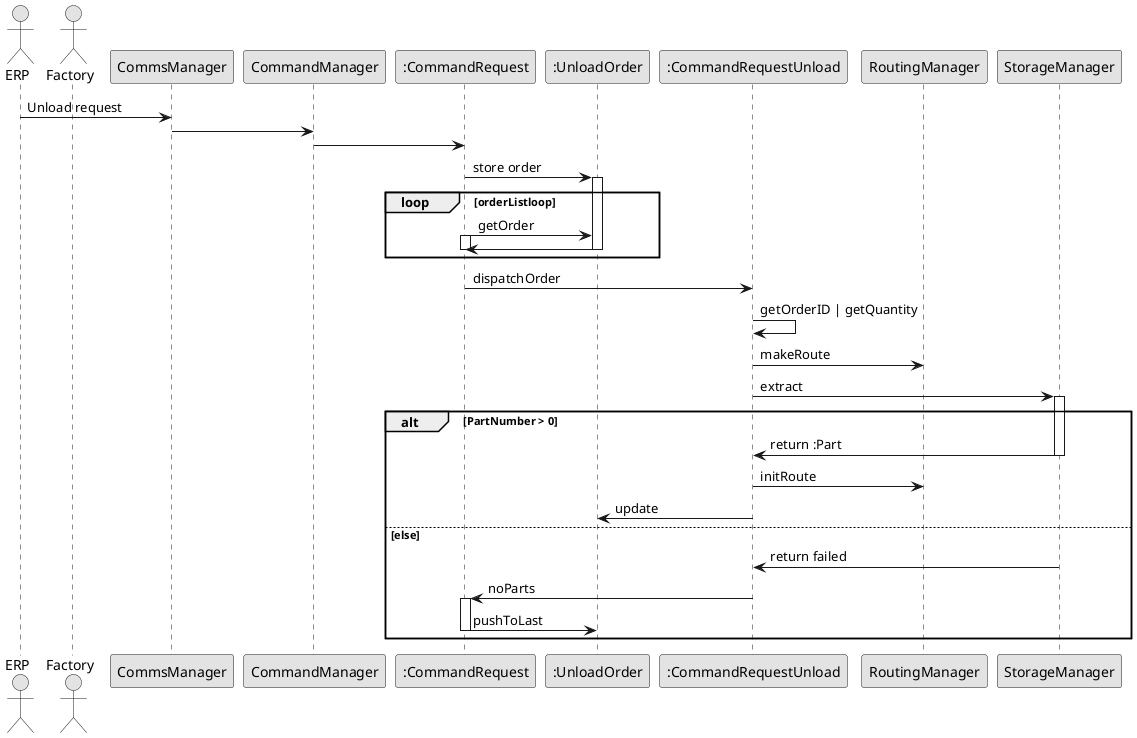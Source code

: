 @startuml

skinparam linetype ortho
skinparam Monochrome true
skinparam classAttributeIconSize 0

Actor ERP
Actor Factory
ERP ->CommsManager: Unload request
CommsManager->CommandManager: 

CommandManager->":CommandRequest": 

":CommandRequest"->":UnloadOrder":store order
activate ":UnloadOrder"


loop orderListloop

":CommandRequest"->":UnloadOrder":getOrder
activate ":CommandRequest"
":UnloadOrder"->":CommandRequest":
deactivate ":CommandRequest"
deactivate ":UnloadOrder"


end

":CommandRequest"->":CommandRequestUnload":dispatchOrder

":CommandRequestUnload"->":CommandRequestUnload": getOrderID | getQuantity

":CommandRequestUnload"->RoutingManager:makeRoute
    
":CommandRequestUnload"->StorageManager: extract
activate StorageManager

alt PartNumber > 0


StorageManager -> ":CommandRequestUnload": return :Part
deactivate StorageManager
":CommandRequestUnload"->RoutingManager:initRoute   

":CommandRequestUnload"->":UnloadOrder":update
else else

    StorageManager -> ":CommandRequestUnload": return failed
    deactivate StorageManager
 
    ":CommandRequestUnload"->":CommandRequest": noParts
    activate ":CommandRequest"
    ":CommandRequest"->":UnloadOrder":pushToLast
    deactivate ":CommandRequest"
    end



@enduml